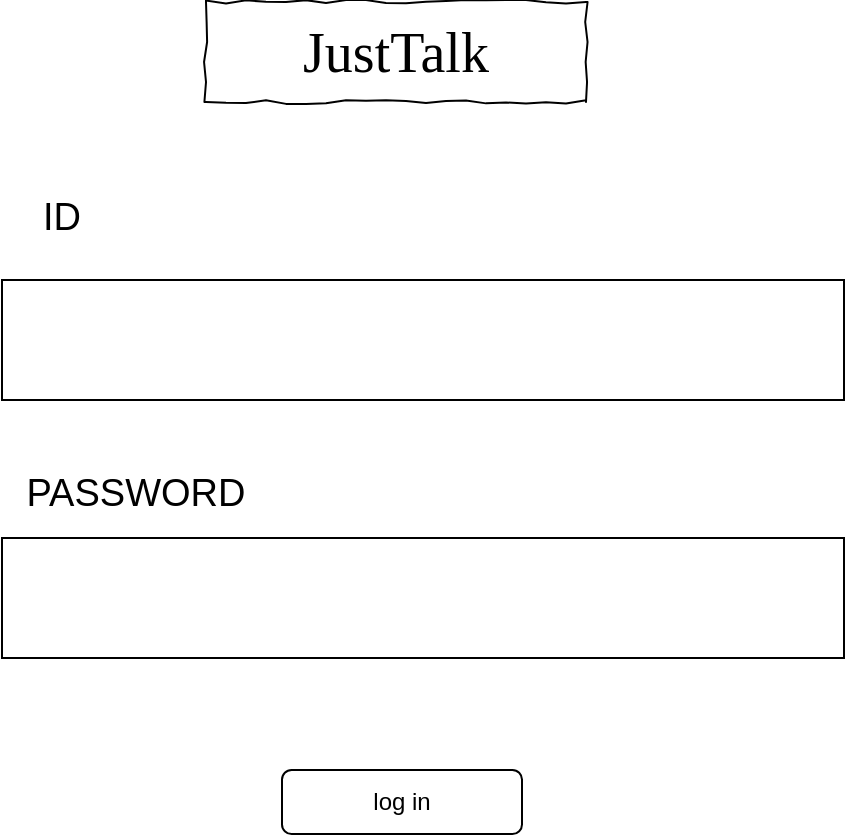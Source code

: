 <mxfile version="22.1.11" type="device" pages="4">
  <diagram id="3ts04wCIwDiTk_xwi9jc" name="로그인">
    <mxGraphModel dx="1400" dy="753" grid="0" gridSize="10" guides="1" tooltips="1" connect="1" arrows="1" fold="1" page="1" pageScale="1" pageWidth="850" pageHeight="1100" math="0" shadow="0">
      <root>
        <mxCell id="0" />
        <mxCell id="1" parent="0" />
        <mxCell id="qIqZFkYQS4u7kpdyAN0M-1" value="JustTalk" style="whiteSpace=wrap;html=1;rounded=0;shadow=0;labelBackgroundColor=none;strokeWidth=1;fontFamily=Verdana;fontSize=28;align=center;comic=1;" vertex="1" parent="1">
          <mxGeometry x="307" y="176" width="190" height="50" as="geometry" />
        </mxCell>
        <mxCell id="qIqZFkYQS4u7kpdyAN0M-2" value="" style="rounded=0;whiteSpace=wrap;html=1;" vertex="1" parent="1">
          <mxGeometry x="205" y="315" width="421" height="60" as="geometry" />
        </mxCell>
        <mxCell id="qIqZFkYQS4u7kpdyAN0M-3" value="" style="rounded=0;whiteSpace=wrap;html=1;" vertex="1" parent="1">
          <mxGeometry x="205" y="444" width="421" height="60" as="geometry" />
        </mxCell>
        <mxCell id="qIqZFkYQS4u7kpdyAN0M-4" value="log in" style="rounded=1;whiteSpace=wrap;html=1;" vertex="1" parent="1">
          <mxGeometry x="345" y="560" width="120" height="32" as="geometry" />
        </mxCell>
        <mxCell id="qIqZFkYQS4u7kpdyAN0M-6" value="ID" style="text;html=1;strokeColor=none;fillColor=none;align=center;verticalAlign=middle;whiteSpace=wrap;rounded=0;fontSize=19;" vertex="1" parent="1">
          <mxGeometry x="205" y="269" width="60" height="30" as="geometry" />
        </mxCell>
        <mxCell id="qIqZFkYQS4u7kpdyAN0M-7" value="PASSWORD" style="text;html=1;strokeColor=none;fillColor=none;align=center;verticalAlign=middle;whiteSpace=wrap;rounded=0;fontSize=19;" vertex="1" parent="1">
          <mxGeometry x="242" y="407" width="60" height="30" as="geometry" />
        </mxCell>
      </root>
    </mxGraphModel>
  </diagram>
  <diagram name="tab1" id="03018318-947c-dd8e-b7a3-06fadd420f32">
    <mxGraphModel dx="1500" dy="807" grid="0" gridSize="10" guides="1" tooltips="1" connect="1" arrows="1" fold="1" page="1" pageScale="1" pageWidth="850" pageHeight="1100" background="#ffffff" math="0" shadow="0">
      <root>
        <mxCell id="0" />
        <mxCell id="1" parent="0" />
        <mxCell id="677b7b8949515195-1" value="" style="whiteSpace=wrap;html=1;rounded=0;shadow=0;labelBackgroundColor=none;strokeColor=#000000;strokeWidth=1;fillColor=none;fontFamily=Verdana;fontSize=12;fontColor=#000000;align=center;comic=1;" parent="1" vertex="1">
          <mxGeometry x="20" y="20" width="822" height="1063" as="geometry" />
        </mxCell>
        <mxCell id="677b7b8949515195-2" value="JustTalk" style="whiteSpace=wrap;html=1;rounded=0;shadow=0;labelBackgroundColor=none;strokeWidth=1;fontFamily=Verdana;fontSize=28;align=center;comic=1;" parent="1" vertex="1">
          <mxGeometry x="302" y="62" width="190" height="50" as="geometry" />
        </mxCell>
        <mxCell id="677b7b8949515195-8" value="" style="whiteSpace=wrap;html=1;rounded=0;shadow=0;labelBackgroundColor=none;strokeWidth=1;fillColor=none;fontFamily=Verdana;fontSize=12;align=center;comic=1;" parent="1" vertex="1">
          <mxGeometry x="37" y="167" width="783" height="777" as="geometry" />
        </mxCell>
        <mxCell id="677b7b8949515195-9" value="" style="line;strokeWidth=1;html=1;rounded=0;shadow=0;labelBackgroundColor=none;fillColor=none;fontFamily=Verdana;fontSize=14;fontColor=#000000;align=center;comic=1;" parent="1" vertex="1">
          <mxGeometry x="20" y="140" width="821" height="10" as="geometry" />
        </mxCell>
        <mxCell id="677b7b8949515195-10" value="" style="whiteSpace=wrap;html=1;rounded=0;shadow=0;labelBackgroundColor=none;strokeWidth=1;fillColor=none;fontFamily=Verdana;fontSize=12;align=center;comic=1;" parent="1" vertex="1">
          <mxGeometry x="45.5" y="986" width="771" height="57" as="geometry" />
        </mxCell>
        <mxCell id="677b7b8949515195-11" value="친구목록" style="text;html=1;points=[];align=left;verticalAlign=top;spacingTop=-4;fontSize=14;fontFamily=Verdana" parent="1" vertex="1">
          <mxGeometry x="143" y="1004.5" width="60" height="20" as="geometry" />
        </mxCell>
        <mxCell id="677b7b8949515195-12" value="대화목록" style="text;html=1;points=[];align=left;verticalAlign=top;spacingTop=-4;fontSize=14;fontFamily=Verdana" parent="1" vertex="1">
          <mxGeometry x="364.5" y="1007" width="60" height="20" as="geometry" />
        </mxCell>
        <mxCell id="677b7b8949515195-13" value="설정" style="text;html=1;points=[];align=left;verticalAlign=top;spacingTop=-4;fontSize=14;fontFamily=Verdana" parent="1" vertex="1">
          <mxGeometry x="719" y="1007" width="60" height="20" as="geometry" />
        </mxCell>
        <mxCell id="677b7b8949515195-27" value="name 1" style="text;html=1;points=[];align=left;verticalAlign=top;spacingTop=-4;fontSize=20;fontFamily=Verdana;strokeWidth=1;" parent="1" vertex="1">
          <mxGeometry x="140" y="227" width="170" height="20" as="geometry" />
        </mxCell>
        <mxCell id="677b7b8949515195-28" value="name 2" style="text;html=1;points=[];align=left;verticalAlign=top;spacingTop=-4;fontSize=20;fontFamily=Verdana;strokeWidth=1;" parent="1" vertex="1">
          <mxGeometry x="140" y="281" width="170" height="20" as="geometry" />
        </mxCell>
        <mxCell id="677b7b8949515195-29" value="name&amp;nbsp;3" style="text;html=1;points=[];align=left;verticalAlign=top;spacingTop=-4;fontSize=20;fontFamily=Verdana;strokeWidth=1;" parent="1" vertex="1">
          <mxGeometry x="140" y="335" width="170" height="20" as="geometry" />
        </mxCell>
        <mxCell id="677b7b8949515195-30" value="name 4" style="text;html=1;points=[];align=left;verticalAlign=top;spacingTop=-4;fontSize=20;fontFamily=Verdana;strokeWidth=1;" parent="1" vertex="1">
          <mxGeometry x="140" y="399" width="170" height="20" as="geometry" />
        </mxCell>
        <mxCell id="677b7b8949515195-31" value="name 7" style="text;html=1;points=[];align=left;verticalAlign=top;spacingTop=-4;fontSize=20;fontFamily=Verdana;strokeWidth=1;" parent="1" vertex="1">
          <mxGeometry x="140" y="608" width="170" height="20" as="geometry" />
        </mxCell>
        <mxCell id="677b7b8949515195-39" value="name 5" style="text;html=1;points=[];align=left;verticalAlign=top;spacingTop=-4;fontSize=20;fontFamily=Verdana;strokeWidth=1;" parent="1" vertex="1">
          <mxGeometry x="140" y="459" width="170" height="20" as="geometry" />
        </mxCell>
        <mxCell id="677b7b8949515195-40" value="name 6" style="text;html=1;points=[];align=left;verticalAlign=top;spacingTop=-4;fontSize=20;fontFamily=Verdana;strokeWidth=1;" parent="1" vertex="1">
          <mxGeometry x="140" y="531" width="170" height="20" as="geometry" />
        </mxCell>
        <mxCell id="0s_ntzK8tvSvypEEweLT-1" value="name 8" style="text;html=1;points=[];align=left;verticalAlign=top;spacingTop=-4;fontSize=20;fontFamily=Verdana;strokeWidth=1;" vertex="1" parent="1">
          <mxGeometry x="140" y="664" width="170" height="20" as="geometry" />
        </mxCell>
        <mxCell id="0s_ntzK8tvSvypEEweLT-2" value="message 1" style="text;html=1;points=[];align=left;verticalAlign=top;spacingTop=-4;fontSize=20;fontFamily=Verdana;strokeWidth=1;" vertex="1" parent="1">
          <mxGeometry x="400" y="231" width="170" height="20" as="geometry" />
        </mxCell>
        <mxCell id="0s_ntzK8tvSvypEEweLT-3" value="message 2" style="text;html=1;points=[];align=left;verticalAlign=top;spacingTop=-4;fontSize=20;fontFamily=Verdana;strokeWidth=1;" vertex="1" parent="1">
          <mxGeometry x="400" y="285" width="170" height="20" as="geometry" />
        </mxCell>
        <mxCell id="0s_ntzK8tvSvypEEweLT-4" value="message&amp;nbsp;3" style="text;html=1;points=[];align=left;verticalAlign=top;spacingTop=-4;fontSize=20;fontFamily=Verdana;strokeWidth=1;" vertex="1" parent="1">
          <mxGeometry x="400" y="339" width="170" height="20" as="geometry" />
        </mxCell>
        <mxCell id="0s_ntzK8tvSvypEEweLT-5" value="message&amp;nbsp;4" style="text;html=1;points=[];align=left;verticalAlign=top;spacingTop=-4;fontSize=20;fontFamily=Verdana;strokeWidth=1;" vertex="1" parent="1">
          <mxGeometry x="400" y="403" width="170" height="20" as="geometry" />
        </mxCell>
        <mxCell id="0s_ntzK8tvSvypEEweLT-6" value="message&amp;nbsp;7" style="text;html=1;points=[];align=left;verticalAlign=top;spacingTop=-4;fontSize=20;fontFamily=Verdana;strokeWidth=1;" vertex="1" parent="1">
          <mxGeometry x="400" y="612" width="170" height="20" as="geometry" />
        </mxCell>
        <mxCell id="0s_ntzK8tvSvypEEweLT-7" value="message&amp;nbsp;5" style="text;html=1;points=[];align=left;verticalAlign=top;spacingTop=-4;fontSize=20;fontFamily=Verdana;strokeWidth=1;" vertex="1" parent="1">
          <mxGeometry x="400" y="463" width="170" height="20" as="geometry" />
        </mxCell>
        <mxCell id="0s_ntzK8tvSvypEEweLT-8" value="message&amp;nbsp;6" style="text;html=1;points=[];align=left;verticalAlign=top;spacingTop=-4;fontSize=20;fontFamily=Verdana;strokeWidth=1;" vertex="1" parent="1">
          <mxGeometry x="400" y="535" width="170" height="20" as="geometry" />
        </mxCell>
        <mxCell id="0s_ntzK8tvSvypEEweLT-9" value="message&amp;nbsp;8" style="text;html=1;points=[];align=left;verticalAlign=top;spacingTop=-4;fontSize=20;fontFamily=Verdana;strokeWidth=1;" vertex="1" parent="1">
          <mxGeometry x="400" y="668" width="170" height="20" as="geometry" />
        </mxCell>
        <mxCell id="0s_ntzK8tvSvypEEweLT-12" value="" style="ellipse;whiteSpace=wrap;html=1;aspect=fixed;labelBackgroundColor=none;labelBorderColor=none;fillColor=#000000;" vertex="1" parent="1">
          <mxGeometry x="75" y="232" width="18" height="18" as="geometry" />
        </mxCell>
        <mxCell id="0s_ntzK8tvSvypEEweLT-14" value="" style="ellipse;whiteSpace=wrap;html=1;aspect=fixed;labelBackgroundColor=none;labelBorderColor=none;fillColor=#000000;" vertex="1" parent="1">
          <mxGeometry x="75" y="285" width="18" height="18" as="geometry" />
        </mxCell>
        <mxCell id="0s_ntzK8tvSvypEEweLT-15" value="" style="ellipse;whiteSpace=wrap;html=1;aspect=fixed;labelBackgroundColor=none;labelBorderColor=none;fillColor=#000000;" vertex="1" parent="1">
          <mxGeometry x="75" y="345" width="18" height="18" as="geometry" />
        </mxCell>
        <mxCell id="0s_ntzK8tvSvypEEweLT-16" value="" style="ellipse;whiteSpace=wrap;html=1;aspect=fixed;labelBackgroundColor=none;labelBorderColor=none;fillColor=#000000;" vertex="1" parent="1">
          <mxGeometry x="75" y="398" width="18" height="18" as="geometry" />
        </mxCell>
        <mxCell id="0s_ntzK8tvSvypEEweLT-17" value="" style="ellipse;whiteSpace=wrap;html=1;aspect=fixed;labelBackgroundColor=none;labelBorderColor=none;fillColor=#000000;" vertex="1" parent="1">
          <mxGeometry x="72" y="467" width="18" height="18" as="geometry" />
        </mxCell>
        <mxCell id="0s_ntzK8tvSvypEEweLT-18" value="" style="ellipse;whiteSpace=wrap;html=1;aspect=fixed;labelBackgroundColor=none;labelBorderColor=none;fillColor=#000000;" vertex="1" parent="1">
          <mxGeometry x="72" y="520" width="18" height="18" as="geometry" />
        </mxCell>
        <mxCell id="0s_ntzK8tvSvypEEweLT-19" value="" style="ellipse;whiteSpace=wrap;html=1;aspect=fixed;labelBackgroundColor=none;labelBorderColor=none;fillColor=#000000;" vertex="1" parent="1">
          <mxGeometry x="75" y="613" width="18" height="18" as="geometry" />
        </mxCell>
        <mxCell id="0s_ntzK8tvSvypEEweLT-20" value="" style="ellipse;whiteSpace=wrap;html=1;aspect=fixed;labelBackgroundColor=none;labelBorderColor=none;fillColor=#000000;" vertex="1" parent="1">
          <mxGeometry x="75" y="666" width="18" height="18" as="geometry" />
        </mxCell>
        <mxCell id="0s_ntzK8tvSvypEEweLT-21" value="채팅하기" style="rounded=1;whiteSpace=wrap;html=1;" vertex="1" parent="1">
          <mxGeometry x="706.5" y="227" width="85" height="34" as="geometry" />
        </mxCell>
        <mxCell id="0s_ntzK8tvSvypEEweLT-22" value="채팅하기" style="rounded=1;whiteSpace=wrap;html=1;" vertex="1" parent="1">
          <mxGeometry x="706.5" y="285" width="85" height="34" as="geometry" />
        </mxCell>
        <mxCell id="0s_ntzK8tvSvypEEweLT-28" value="채팅하기" style="rounded=1;whiteSpace=wrap;html=1;" vertex="1" parent="1">
          <mxGeometry x="706.5" y="339" width="85" height="34" as="geometry" />
        </mxCell>
        <mxCell id="0s_ntzK8tvSvypEEweLT-29" value="채팅하기" style="rounded=1;whiteSpace=wrap;html=1;" vertex="1" parent="1">
          <mxGeometry x="706.5" y="397" width="85" height="34" as="geometry" />
        </mxCell>
        <mxCell id="0s_ntzK8tvSvypEEweLT-30" value="채팅하기" style="rounded=1;whiteSpace=wrap;html=1;" vertex="1" parent="1">
          <mxGeometry x="706.5" y="458" width="85" height="34" as="geometry" />
        </mxCell>
        <mxCell id="0s_ntzK8tvSvypEEweLT-31" value="채팅하기" style="rounded=1;whiteSpace=wrap;html=1;" vertex="1" parent="1">
          <mxGeometry x="706.5" y="516" width="85" height="34" as="geometry" />
        </mxCell>
        <mxCell id="0s_ntzK8tvSvypEEweLT-32" value="채팅하기" style="rounded=1;whiteSpace=wrap;html=1;" vertex="1" parent="1">
          <mxGeometry x="706.5" y="596" width="85" height="34" as="geometry" />
        </mxCell>
        <mxCell id="0s_ntzK8tvSvypEEweLT-33" value="채팅하기" style="rounded=1;whiteSpace=wrap;html=1;" vertex="1" parent="1">
          <mxGeometry x="706.5" y="654" width="85" height="34" as="geometry" />
        </mxCell>
        <mxCell id="NmDv9-VDqmTtoh9FcEIt-2" value="header" style="rounded=0;whiteSpace=wrap;html=1;rotation=10;fontSize=19;" vertex="1" parent="1">
          <mxGeometry x="726" y="29.0" width="116" height="50" as="geometry" />
        </mxCell>
        <mxCell id="NmDv9-VDqmTtoh9FcEIt-3" value="footer" style="rounded=0;whiteSpace=wrap;html=1;rotation=10;fontSize=22;" vertex="1" parent="1">
          <mxGeometry x="714.03" y="946.22" width="110" height="49" as="geometry" />
        </mxCell>
      </root>
    </mxGraphModel>
  </diagram>
  <diagram id="bbauByTs1M5qLost4Sn7" name="tab2">
    <mxGraphModel dx="1313" dy="706" grid="0" gridSize="10" guides="1" tooltips="1" connect="1" arrows="1" fold="1" page="1" pageScale="1" pageWidth="850" pageHeight="1100" math="0" shadow="0">
      <root>
        <mxCell id="0" />
        <mxCell id="1" parent="0" />
        <mxCell id="CC3ROhd2RqxRI1ofQrqy-1" value="" style="whiteSpace=wrap;html=1;rounded=0;shadow=0;labelBackgroundColor=none;strokeColor=#000000;strokeWidth=1;fillColor=none;fontFamily=Verdana;fontSize=12;fontColor=#000000;align=center;comic=1;" vertex="1" parent="1">
          <mxGeometry x="20" y="20" width="799" height="1063" as="geometry" />
        </mxCell>
        <mxCell id="w7RhUhuScjahqpfhUQ0T-1" value="" style="line;strokeWidth=1;html=1;rounded=0;shadow=0;labelBackgroundColor=none;fillColor=none;fontFamily=Verdana;fontSize=14;fontColor=#000000;align=center;comic=1;" vertex="1" parent="1">
          <mxGeometry x="20" y="140" width="816" height="10" as="geometry" />
        </mxCell>
        <mxCell id="sE6BQhHpCk6J51JzZiEX-1" value="JustTalk" style="whiteSpace=wrap;html=1;rounded=0;shadow=0;labelBackgroundColor=none;strokeWidth=1;fontFamily=Verdana;fontSize=28;align=center;comic=1;" vertex="1" parent="1">
          <mxGeometry x="330" y="63" width="190" height="50" as="geometry" />
        </mxCell>
        <mxCell id="8khWqnRbToURa-HNo8m7-1" value="" style="whiteSpace=wrap;html=1;rounded=0;shadow=0;labelBackgroundColor=none;strokeWidth=1;fillColor=none;fontFamily=Verdana;fontSize=12;align=center;comic=1;" vertex="1" parent="1">
          <mxGeometry x="50" y="169" width="746" height="777" as="geometry" />
        </mxCell>
        <mxCell id="7wcnEx0ZOhnV4C9zth1r-1" value="" style="whiteSpace=wrap;html=1;rounded=0;shadow=0;labelBackgroundColor=none;strokeWidth=1;fillColor=none;fontFamily=Verdana;fontSize=12;align=center;comic=1;" vertex="1" parent="1">
          <mxGeometry x="41" y="986" width="757" height="57" as="geometry" />
        </mxCell>
        <mxCell id="Hf9Uahni5V3HXwWKFa2w-1" value="친구목록" style="text;html=1;points=[];align=left;verticalAlign=top;spacingTop=-4;fontSize=14;fontFamily=Verdana" vertex="1" parent="1">
          <mxGeometry x="143" y="1004.5" width="60" height="20" as="geometry" />
        </mxCell>
        <mxCell id="Hf9Uahni5V3HXwWKFa2w-2" value="대화목록" style="text;html=1;points=[];align=left;verticalAlign=top;spacingTop=-4;fontSize=14;fontFamily=Verdana" vertex="1" parent="1">
          <mxGeometry x="364.5" y="1007" width="60" height="20" as="geometry" />
        </mxCell>
        <mxCell id="Hf9Uahni5V3HXwWKFa2w-3" value="설정" style="text;html=1;points=[];align=left;verticalAlign=top;spacingTop=-4;fontSize=14;fontFamily=Verdana" vertex="1" parent="1">
          <mxGeometry x="719" y="1007" width="60" height="20" as="geometry" />
        </mxCell>
        <mxCell id="Hf9Uahni5V3HXwWKFa2w-4" value="header" style="rounded=0;whiteSpace=wrap;html=1;rotation=10;fontSize=19;" vertex="1" parent="1">
          <mxGeometry x="726" y="29.0" width="116" height="50" as="geometry" />
        </mxCell>
        <mxCell id="Hf9Uahni5V3HXwWKFa2w-5" value="footer" style="rounded=0;whiteSpace=wrap;html=1;rotation=10;fontSize=22;" vertex="1" parent="1">
          <mxGeometry x="714.03" y="946.22" width="110" height="49" as="geometry" />
        </mxCell>
        <mxCell id="85nFAiAReqnjm9Rfx92u-1" value="room 1" style="text;html=1;points=[];align=left;verticalAlign=top;spacingTop=-4;fontSize=20;fontFamily=Verdana;strokeWidth=1;" vertex="1" parent="1">
          <mxGeometry x="140" y="227" width="170" height="20" as="geometry" />
        </mxCell>
        <mxCell id="85nFAiAReqnjm9Rfx92u-2" value="room&amp;nbsp;2" style="text;html=1;points=[];align=left;verticalAlign=top;spacingTop=-4;fontSize=20;fontFamily=Verdana;strokeWidth=1;" vertex="1" parent="1">
          <mxGeometry x="140" y="281" width="170" height="20" as="geometry" />
        </mxCell>
        <mxCell id="85nFAiAReqnjm9Rfx92u-3" value="room&amp;nbsp;3" style="text;html=1;points=[];align=left;verticalAlign=top;spacingTop=-4;fontSize=20;fontFamily=Verdana;strokeWidth=1;" vertex="1" parent="1">
          <mxGeometry x="140" y="335" width="170" height="20" as="geometry" />
        </mxCell>
        <mxCell id="85nFAiAReqnjm9Rfx92u-4" value="room 4" style="text;html=1;points=[];align=left;verticalAlign=top;spacingTop=-4;fontSize=20;fontFamily=Verdana;strokeWidth=1;" vertex="1" parent="1">
          <mxGeometry x="140" y="399" width="170" height="20" as="geometry" />
        </mxCell>
        <mxCell id="85nFAiAReqnjm9Rfx92u-5" value="room&amp;nbsp;7" style="text;html=1;points=[];align=left;verticalAlign=top;spacingTop=-4;fontSize=20;fontFamily=Verdana;strokeWidth=1;" vertex="1" parent="1">
          <mxGeometry x="140" y="608" width="170" height="20" as="geometry" />
        </mxCell>
        <mxCell id="85nFAiAReqnjm9Rfx92u-6" value="room&amp;nbsp;5" style="text;html=1;points=[];align=left;verticalAlign=top;spacingTop=-4;fontSize=20;fontFamily=Verdana;strokeWidth=1;" vertex="1" parent="1">
          <mxGeometry x="140" y="459" width="170" height="20" as="geometry" />
        </mxCell>
        <mxCell id="85nFAiAReqnjm9Rfx92u-7" value="room&amp;nbsp;6" style="text;html=1;points=[];align=left;verticalAlign=top;spacingTop=-4;fontSize=20;fontFamily=Verdana;strokeWidth=1;" vertex="1" parent="1">
          <mxGeometry x="140" y="531" width="170" height="20" as="geometry" />
        </mxCell>
        <mxCell id="85nFAiAReqnjm9Rfx92u-8" value="room&amp;nbsp;8" style="text;html=1;points=[];align=left;verticalAlign=top;spacingTop=-4;fontSize=20;fontFamily=Verdana;strokeWidth=1;" vertex="1" parent="1">
          <mxGeometry x="140" y="664" width="170" height="20" as="geometry" />
        </mxCell>
        <mxCell id="85nFAiAReqnjm9Rfx92u-17" value="" style="ellipse;whiteSpace=wrap;html=1;aspect=fixed;labelBackgroundColor=none;labelBorderColor=none;fillColor=#000000;" vertex="1" parent="1">
          <mxGeometry x="75" y="232" width="18" height="18" as="geometry" />
        </mxCell>
        <mxCell id="85nFAiAReqnjm9Rfx92u-18" value="" style="ellipse;whiteSpace=wrap;html=1;aspect=fixed;labelBackgroundColor=none;labelBorderColor=none;fillColor=#000000;" vertex="1" parent="1">
          <mxGeometry x="75" y="285" width="18" height="18" as="geometry" />
        </mxCell>
        <mxCell id="85nFAiAReqnjm9Rfx92u-19" value="" style="ellipse;whiteSpace=wrap;html=1;aspect=fixed;labelBackgroundColor=none;labelBorderColor=none;fillColor=#000000;" vertex="1" parent="1">
          <mxGeometry x="75" y="345" width="18" height="18" as="geometry" />
        </mxCell>
        <mxCell id="85nFAiAReqnjm9Rfx92u-20" value="" style="ellipse;whiteSpace=wrap;html=1;aspect=fixed;labelBackgroundColor=none;labelBorderColor=none;fillColor=#000000;" vertex="1" parent="1">
          <mxGeometry x="75" y="398" width="18" height="18" as="geometry" />
        </mxCell>
        <mxCell id="85nFAiAReqnjm9Rfx92u-21" value="" style="ellipse;whiteSpace=wrap;html=1;aspect=fixed;labelBackgroundColor=none;labelBorderColor=none;fillColor=#000000;" vertex="1" parent="1">
          <mxGeometry x="72" y="467" width="18" height="18" as="geometry" />
        </mxCell>
        <mxCell id="85nFAiAReqnjm9Rfx92u-22" value="" style="ellipse;whiteSpace=wrap;html=1;aspect=fixed;labelBackgroundColor=none;labelBorderColor=none;fillColor=#000000;" vertex="1" parent="1">
          <mxGeometry x="72" y="520" width="18" height="18" as="geometry" />
        </mxCell>
        <mxCell id="85nFAiAReqnjm9Rfx92u-23" value="" style="ellipse;whiteSpace=wrap;html=1;aspect=fixed;labelBackgroundColor=none;labelBorderColor=none;fillColor=#000000;" vertex="1" parent="1">
          <mxGeometry x="75" y="613" width="18" height="18" as="geometry" />
        </mxCell>
        <mxCell id="85nFAiAReqnjm9Rfx92u-24" value="" style="ellipse;whiteSpace=wrap;html=1;aspect=fixed;labelBackgroundColor=none;labelBorderColor=none;fillColor=#000000;" vertex="1" parent="1">
          <mxGeometry x="75" y="666" width="18" height="18" as="geometry" />
        </mxCell>
        <mxCell id="85nFAiAReqnjm9Rfx92u-25" value="입장하기" style="rounded=1;whiteSpace=wrap;html=1;" vertex="1" parent="1">
          <mxGeometry x="694" y="227" width="85" height="34" as="geometry" />
        </mxCell>
        <mxCell id="85nFAiAReqnjm9Rfx92u-33" value="입장하기" style="rounded=1;whiteSpace=wrap;html=1;" vertex="1" parent="1">
          <mxGeometry x="694" y="277" width="85" height="34" as="geometry" />
        </mxCell>
        <mxCell id="85nFAiAReqnjm9Rfx92u-34" value="입장하기" style="rounded=1;whiteSpace=wrap;html=1;" vertex="1" parent="1">
          <mxGeometry x="696" y="332" width="85" height="34" as="geometry" />
        </mxCell>
        <mxCell id="85nFAiAReqnjm9Rfx92u-35" value="입장하기" style="rounded=1;whiteSpace=wrap;html=1;" vertex="1" parent="1">
          <mxGeometry x="696" y="382" width="85" height="34" as="geometry" />
        </mxCell>
        <mxCell id="85nFAiAReqnjm9Rfx92u-36" value="입장하기" style="rounded=1;whiteSpace=wrap;html=1;" vertex="1" parent="1">
          <mxGeometry x="694" y="440" width="85" height="34" as="geometry" />
        </mxCell>
        <mxCell id="85nFAiAReqnjm9Rfx92u-37" value="입장하기" style="rounded=1;whiteSpace=wrap;html=1;" vertex="1" parent="1">
          <mxGeometry x="694" y="490" width="85" height="34" as="geometry" />
        </mxCell>
        <mxCell id="85nFAiAReqnjm9Rfx92u-38" value="입장하기" style="rounded=1;whiteSpace=wrap;html=1;" vertex="1" parent="1">
          <mxGeometry x="694" y="594" width="85" height="34" as="geometry" />
        </mxCell>
        <mxCell id="85nFAiAReqnjm9Rfx92u-39" value="입장하기" style="rounded=1;whiteSpace=wrap;html=1;" vertex="1" parent="1">
          <mxGeometry x="694" y="644" width="85" height="34" as="geometry" />
        </mxCell>
      </root>
    </mxGraphModel>
  </diagram>
  <diagram id="_7W-blk_wRMV96Qxu0qD" name="tab3">
    <mxGraphModel dx="1105" dy="595" grid="0" gridSize="10" guides="1" tooltips="1" connect="1" arrows="1" fold="1" page="1" pageScale="1" pageWidth="850" pageHeight="1100" math="0" shadow="0">
      <root>
        <mxCell id="0" />
        <mxCell id="1" parent="0" />
        <mxCell id="0A_wdfPLNrtnc4olz2rZ-1" value="" style="whiteSpace=wrap;html=1;rounded=0;shadow=0;labelBackgroundColor=none;strokeColor=#000000;strokeWidth=1;fillColor=none;fontFamily=Verdana;fontSize=12;fontColor=#000000;align=center;comic=1;" vertex="1" parent="1">
          <mxGeometry x="20" y="20" width="799" height="1063" as="geometry" />
        </mxCell>
        <mxCell id="evG33vLt9yUgv7XSEpVF-1" value="" style="line;strokeWidth=1;html=1;rounded=0;shadow=0;labelBackgroundColor=none;fillColor=none;fontFamily=Verdana;fontSize=14;fontColor=#000000;align=center;comic=1;" vertex="1" parent="1">
          <mxGeometry x="20" y="140" width="816" height="10" as="geometry" />
        </mxCell>
        <mxCell id="i4wJK93R_lYRrBsEsOER-1" value="JustTalk" style="whiteSpace=wrap;html=1;rounded=0;shadow=0;labelBackgroundColor=none;strokeWidth=1;fontFamily=Verdana;fontSize=28;align=center;comic=1;" vertex="1" parent="1">
          <mxGeometry x="324.5" y="68" width="190" height="50" as="geometry" />
        </mxCell>
        <mxCell id="uZYRITA8Lx-t3NPW76qk-1" value="" style="whiteSpace=wrap;html=1;rounded=0;shadow=0;labelBackgroundColor=none;strokeWidth=1;fillColor=none;fontFamily=Verdana;fontSize=12;align=center;comic=1;" vertex="1" parent="1">
          <mxGeometry x="50" y="169" width="746" height="777" as="geometry" />
        </mxCell>
        <mxCell id="l55Ui8HzJapP7bl-HHO6-1" value="친구목록" style="text;html=1;points=[];align=left;verticalAlign=top;spacingTop=-4;fontSize=14;fontFamily=Verdana" vertex="1" parent="1">
          <mxGeometry x="143" y="1004.5" width="60" height="20" as="geometry" />
        </mxCell>
        <mxCell id="l55Ui8HzJapP7bl-HHO6-2" value="대화목록" style="text;html=1;points=[];align=left;verticalAlign=top;spacingTop=-4;fontSize=14;fontFamily=Verdana" vertex="1" parent="1">
          <mxGeometry x="364.5" y="1007" width="60" height="20" as="geometry" />
        </mxCell>
        <mxCell id="l55Ui8HzJapP7bl-HHO6-3" value="설정" style="text;html=1;points=[];align=left;verticalAlign=top;spacingTop=-4;fontSize=14;fontFamily=Verdana" vertex="1" parent="1">
          <mxGeometry x="719" y="1007" width="60" height="20" as="geometry" />
        </mxCell>
        <mxCell id="l55Ui8HzJapP7bl-HHO6-4" value="header" style="rounded=0;whiteSpace=wrap;html=1;rotation=10;fontSize=19;" vertex="1" parent="1">
          <mxGeometry x="726" y="29.0" width="116" height="50" as="geometry" />
        </mxCell>
        <mxCell id="l55Ui8HzJapP7bl-HHO6-5" value="footer" style="rounded=0;whiteSpace=wrap;html=1;rotation=10;fontSize=22;" vertex="1" parent="1">
          <mxGeometry x="714.03" y="946.22" width="110" height="49" as="geometry" />
        </mxCell>
        <mxCell id="69qVGirabIl-Am0_XAxo-1" value="" style="whiteSpace=wrap;html=1;rounded=0;shadow=0;labelBackgroundColor=none;strokeWidth=1;fillColor=none;fontFamily=Verdana;fontSize=12;align=center;comic=1;" vertex="1" parent="1">
          <mxGeometry x="41" y="986" width="757" height="57" as="geometry" />
        </mxCell>
        <mxCell id="H7zc4wqilCaNv8J-cNnL-1" value="id 검색" style="verticalLabelPosition=bottom;verticalAlign=top;html=1;shape=mxgraph.basic.rect;fillColor2=none;strokeWidth=1;size=20;indent=5;" vertex="1" parent="1">
          <mxGeometry x="83" y="209" width="524" height="44" as="geometry" />
        </mxCell>
        <mxCell id="H7zc4wqilCaNv8J-cNnL-3" value="검색" style="rounded=0;whiteSpace=wrap;html=1;" vertex="1" parent="1">
          <mxGeometry x="649" y="209.5" width="107" height="43" as="geometry" />
        </mxCell>
        <mxCell id="H7zc4wqilCaNv8J-cNnL-4" value="id 검색결과" style="text;html=1;strokeColor=none;fillColor=none;align=center;verticalAlign=middle;whiteSpace=wrap;rounded=0;" vertex="1" parent="1">
          <mxGeometry x="68" y="301" width="109" height="30" as="geometry" />
        </mxCell>
        <mxCell id="AI1q3LfDMZllz1rQFngp-1" value="name 1" style="text;html=1;points=[];align=left;verticalAlign=top;spacingTop=-4;fontSize=20;fontFamily=Verdana;strokeWidth=1;" vertex="1" parent="1">
          <mxGeometry x="131.25" y="366" width="170" height="20" as="geometry" />
        </mxCell>
        <mxCell id="AI1q3LfDMZllz1rQFngp-2" value="name 2" style="text;html=1;points=[];align=left;verticalAlign=top;spacingTop=-4;fontSize=20;fontFamily=Verdana;strokeWidth=1;" vertex="1" parent="1">
          <mxGeometry x="131.25" y="420" width="170" height="20" as="geometry" />
        </mxCell>
        <mxCell id="AI1q3LfDMZllz1rQFngp-3" value="name&amp;nbsp;3" style="text;html=1;points=[];align=left;verticalAlign=top;spacingTop=-4;fontSize=20;fontFamily=Verdana;strokeWidth=1;" vertex="1" parent="1">
          <mxGeometry x="131.25" y="474" width="170" height="20" as="geometry" />
        </mxCell>
        <mxCell id="AI1q3LfDMZllz1rQFngp-4" value="name 4" style="text;html=1;points=[];align=left;verticalAlign=top;spacingTop=-4;fontSize=20;fontFamily=Verdana;strokeWidth=1;" vertex="1" parent="1">
          <mxGeometry x="131.25" y="538" width="170" height="20" as="geometry" />
        </mxCell>
        <mxCell id="AI1q3LfDMZllz1rQFngp-5" value="name 7" style="text;html=1;points=[];align=left;verticalAlign=top;spacingTop=-4;fontSize=20;fontFamily=Verdana;strokeWidth=1;" vertex="1" parent="1">
          <mxGeometry x="131.25" y="747" width="170" height="20" as="geometry" />
        </mxCell>
        <mxCell id="AI1q3LfDMZllz1rQFngp-6" value="name 5" style="text;html=1;points=[];align=left;verticalAlign=top;spacingTop=-4;fontSize=20;fontFamily=Verdana;strokeWidth=1;" vertex="1" parent="1">
          <mxGeometry x="131.25" y="598" width="170" height="20" as="geometry" />
        </mxCell>
        <mxCell id="AI1q3LfDMZllz1rQFngp-7" value="name 6" style="text;html=1;points=[];align=left;verticalAlign=top;spacingTop=-4;fontSize=20;fontFamily=Verdana;strokeWidth=1;" vertex="1" parent="1">
          <mxGeometry x="131.25" y="670" width="170" height="20" as="geometry" />
        </mxCell>
        <mxCell id="AI1q3LfDMZllz1rQFngp-8" value="name 8" style="text;html=1;points=[];align=left;verticalAlign=top;spacingTop=-4;fontSize=20;fontFamily=Verdana;strokeWidth=1;" vertex="1" parent="1">
          <mxGeometry x="131.25" y="803" width="170" height="20" as="geometry" />
        </mxCell>
        <mxCell id="AI1q3LfDMZllz1rQFngp-9" value="message 1" style="text;html=1;points=[];align=left;verticalAlign=top;spacingTop=-4;fontSize=20;fontFamily=Verdana;strokeWidth=1;" vertex="1" parent="1">
          <mxGeometry x="391.25" y="370" width="170" height="20" as="geometry" />
        </mxCell>
        <mxCell id="AI1q3LfDMZllz1rQFngp-33" value="" style="edgeStyle=orthogonalEdgeStyle;rounded=0;orthogonalLoop=1;jettySize=auto;html=1;" edge="1" parent="1" source="AI1q3LfDMZllz1rQFngp-10" target="AI1q3LfDMZllz1rQFngp-9">
          <mxGeometry relative="1" as="geometry" />
        </mxCell>
        <mxCell id="AI1q3LfDMZllz1rQFngp-10" value="message 2" style="text;html=1;points=[];align=left;verticalAlign=top;spacingTop=-4;fontSize=20;fontFamily=Verdana;strokeWidth=1;" vertex="1" parent="1">
          <mxGeometry x="391.25" y="424" width="170" height="20" as="geometry" />
        </mxCell>
        <mxCell id="AI1q3LfDMZllz1rQFngp-11" value="message&amp;nbsp;3" style="text;html=1;points=[];align=left;verticalAlign=top;spacingTop=-4;fontSize=20;fontFamily=Verdana;strokeWidth=1;" vertex="1" parent="1">
          <mxGeometry x="391.25" y="478" width="170" height="20" as="geometry" />
        </mxCell>
        <mxCell id="AI1q3LfDMZllz1rQFngp-12" value="message&amp;nbsp;4" style="text;html=1;points=[];align=left;verticalAlign=top;spacingTop=-4;fontSize=20;fontFamily=Verdana;strokeWidth=1;" vertex="1" parent="1">
          <mxGeometry x="391.25" y="542" width="170" height="20" as="geometry" />
        </mxCell>
        <mxCell id="AI1q3LfDMZllz1rQFngp-13" value="message&amp;nbsp;7" style="text;html=1;points=[];align=left;verticalAlign=top;spacingTop=-4;fontSize=20;fontFamily=Verdana;strokeWidth=1;" vertex="1" parent="1">
          <mxGeometry x="391.25" y="751" width="170" height="20" as="geometry" />
        </mxCell>
        <mxCell id="AI1q3LfDMZllz1rQFngp-14" value="message&amp;nbsp;5" style="text;html=1;points=[];align=left;verticalAlign=top;spacingTop=-4;fontSize=20;fontFamily=Verdana;strokeWidth=1;" vertex="1" parent="1">
          <mxGeometry x="391.25" y="602" width="170" height="20" as="geometry" />
        </mxCell>
        <mxCell id="AI1q3LfDMZllz1rQFngp-15" value="message&amp;nbsp;6" style="text;html=1;points=[];align=left;verticalAlign=top;spacingTop=-4;fontSize=20;fontFamily=Verdana;strokeWidth=1;" vertex="1" parent="1">
          <mxGeometry x="391.25" y="674" width="170" height="20" as="geometry" />
        </mxCell>
        <mxCell id="AI1q3LfDMZllz1rQFngp-16" value="message&amp;nbsp;8" style="text;html=1;points=[];align=left;verticalAlign=top;spacingTop=-4;fontSize=20;fontFamily=Verdana;strokeWidth=1;" vertex="1" parent="1">
          <mxGeometry x="391.25" y="807" width="170" height="20" as="geometry" />
        </mxCell>
        <mxCell id="AI1q3LfDMZllz1rQFngp-17" value="" style="ellipse;whiteSpace=wrap;html=1;aspect=fixed;labelBackgroundColor=none;labelBorderColor=none;fillColor=#000000;" vertex="1" parent="1">
          <mxGeometry x="66.25" y="371" width="18" height="18" as="geometry" />
        </mxCell>
        <mxCell id="AI1q3LfDMZllz1rQFngp-18" value="" style="ellipse;whiteSpace=wrap;html=1;aspect=fixed;labelBackgroundColor=none;labelBorderColor=none;fillColor=#000000;" vertex="1" parent="1">
          <mxGeometry x="66.25" y="424" width="18" height="18" as="geometry" />
        </mxCell>
        <mxCell id="AI1q3LfDMZllz1rQFngp-19" value="" style="ellipse;whiteSpace=wrap;html=1;aspect=fixed;labelBackgroundColor=none;labelBorderColor=none;fillColor=#000000;" vertex="1" parent="1">
          <mxGeometry x="66.25" y="484" width="18" height="18" as="geometry" />
        </mxCell>
        <mxCell id="AI1q3LfDMZllz1rQFngp-20" value="" style="ellipse;whiteSpace=wrap;html=1;aspect=fixed;labelBackgroundColor=none;labelBorderColor=none;fillColor=#000000;" vertex="1" parent="1">
          <mxGeometry x="66.25" y="537" width="18" height="18" as="geometry" />
        </mxCell>
        <mxCell id="AI1q3LfDMZllz1rQFngp-21" value="" style="ellipse;whiteSpace=wrap;html=1;aspect=fixed;labelBackgroundColor=none;labelBorderColor=none;fillColor=#000000;" vertex="1" parent="1">
          <mxGeometry x="63.25" y="606" width="18" height="18" as="geometry" />
        </mxCell>
        <mxCell id="AI1q3LfDMZllz1rQFngp-22" value="" style="ellipse;whiteSpace=wrap;html=1;aspect=fixed;labelBackgroundColor=none;labelBorderColor=none;fillColor=#000000;" vertex="1" parent="1">
          <mxGeometry x="63.25" y="659" width="18" height="18" as="geometry" />
        </mxCell>
        <mxCell id="AI1q3LfDMZllz1rQFngp-23" value="" style="ellipse;whiteSpace=wrap;html=1;aspect=fixed;labelBackgroundColor=none;labelBorderColor=none;fillColor=#000000;" vertex="1" parent="1">
          <mxGeometry x="66.25" y="752" width="18" height="18" as="geometry" />
        </mxCell>
        <mxCell id="AI1q3LfDMZllz1rQFngp-24" value="" style="ellipse;whiteSpace=wrap;html=1;aspect=fixed;labelBackgroundColor=none;labelBorderColor=none;fillColor=#000000;" vertex="1" parent="1">
          <mxGeometry x="66.25" y="805" width="18" height="18" as="geometry" />
        </mxCell>
        <mxCell id="AI1q3LfDMZllz1rQFngp-25" value="추가" style="rounded=1;whiteSpace=wrap;html=1;" vertex="1" parent="1">
          <mxGeometry x="697.75" y="366" width="85" height="34" as="geometry" />
        </mxCell>
        <mxCell id="AI1q3LfDMZllz1rQFngp-26" value="추가" style="rounded=1;whiteSpace=wrap;html=1;" vertex="1" parent="1">
          <mxGeometry x="697.75" y="424" width="85" height="34" as="geometry" />
        </mxCell>
        <mxCell id="AI1q3LfDMZllz1rQFngp-27" value="추가" style="rounded=1;whiteSpace=wrap;html=1;" vertex="1" parent="1">
          <mxGeometry x="697.75" y="478" width="85" height="34" as="geometry" />
        </mxCell>
        <mxCell id="AI1q3LfDMZllz1rQFngp-28" value="추가" style="rounded=1;whiteSpace=wrap;html=1;" vertex="1" parent="1">
          <mxGeometry x="697.75" y="536" width="85" height="34" as="geometry" />
        </mxCell>
        <mxCell id="AI1q3LfDMZllz1rQFngp-29" value="추가" style="rounded=1;whiteSpace=wrap;html=1;" vertex="1" parent="1">
          <mxGeometry x="697.75" y="597" width="85" height="34" as="geometry" />
        </mxCell>
        <mxCell id="AI1q3LfDMZllz1rQFngp-30" value="추가" style="rounded=1;whiteSpace=wrap;html=1;" vertex="1" parent="1">
          <mxGeometry x="697.75" y="655" width="85" height="34" as="geometry" />
        </mxCell>
        <mxCell id="AI1q3LfDMZllz1rQFngp-31" value="추가" style="rounded=1;whiteSpace=wrap;html=1;" vertex="1" parent="1">
          <mxGeometry x="697.75" y="735" width="85" height="34" as="geometry" />
        </mxCell>
        <mxCell id="AI1q3LfDMZllz1rQFngp-32" value="추가" style="rounded=1;whiteSpace=wrap;html=1;" vertex="1" parent="1">
          <mxGeometry x="697.75" y="793" width="85" height="34" as="geometry" />
        </mxCell>
      </root>
    </mxGraphModel>
  </diagram>
</mxfile>
